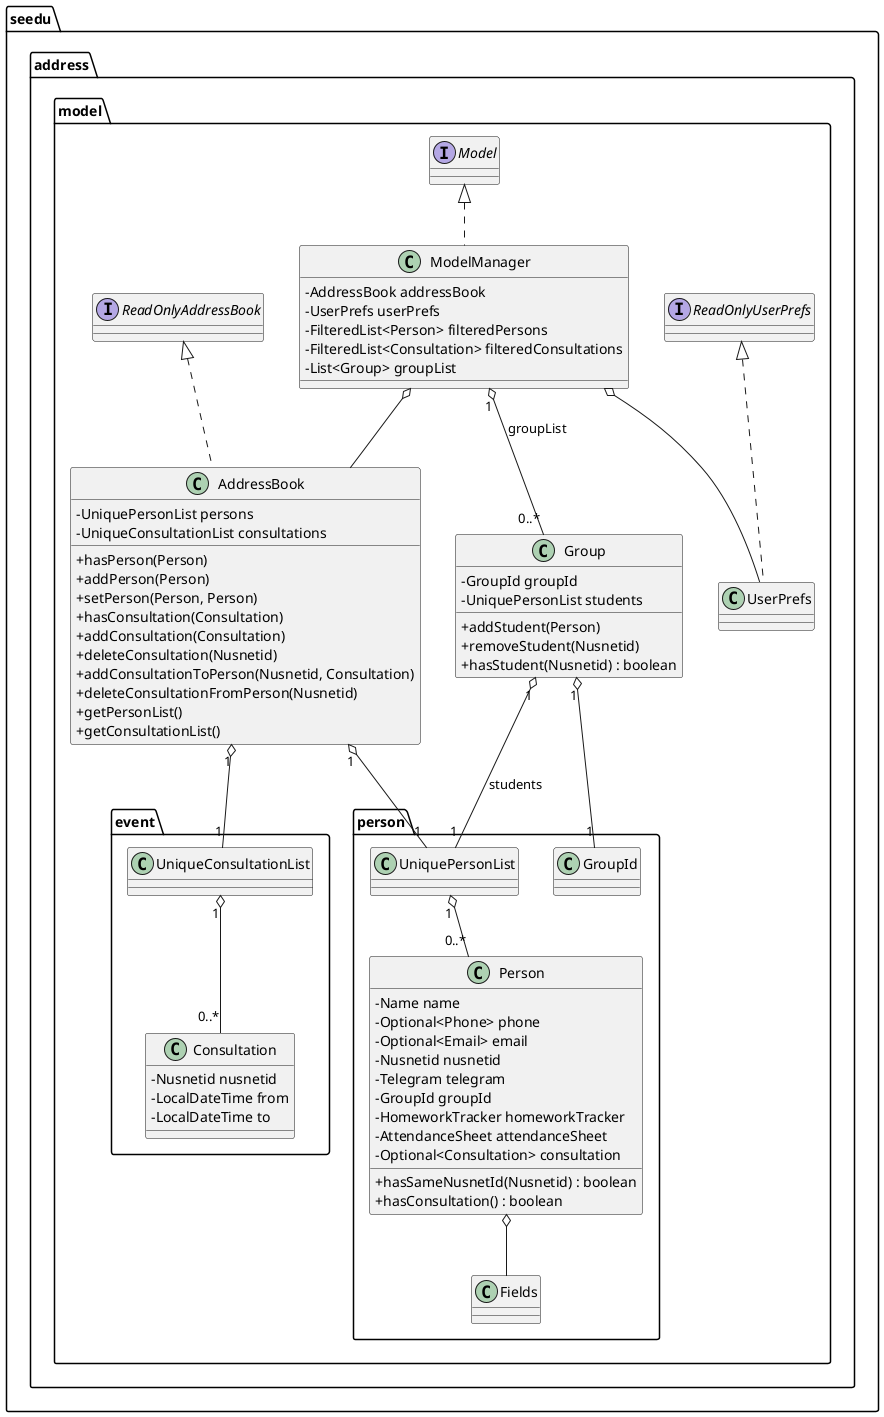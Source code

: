 @startuml
' Better Model Class Diagram (accurate to current codebase)

skinparam classAttributeIconSize 0

package "seedu.address.model" {
  interface ReadOnlyAddressBook

  class AddressBook {
    - UniquePersonList persons
    - UniqueConsultationList consultations
    + hasPerson(Person)
    + addPerson(Person)
    + setPerson(Person, Person)
    + hasConsultation(Consultation)
    + addConsultation(Consultation)
    + deleteConsultation(Nusnetid)
    + addConsultationToPerson(Nusnetid, Consultation)
    + deleteConsultationFromPerson(Nusnetid)
    + getPersonList()
    + getConsultationList()
  }

  interface Model {

  }

  class ModelManager {
    - AddressBook addressBook
    - UserPrefs userPrefs
    - FilteredList<Person> filteredPersons
    - FilteredList<Consultation> filteredConsultations
    - List<Group> groupList
  }

  class UserPrefs
  interface ReadOnlyUserPrefs

  class Group {
    - GroupId groupId
    - UniquePersonList students
    + addStudent(Person)
    + removeStudent(Nusnetid)
    + hasStudent(Nusnetid) : boolean
  }
}

package "seedu.address.model.person" {
  class UniquePersonList

  class Person {
    - Name name
    - Optional<Phone> phone
    - Optional<Email> email
    - Nusnetid nusnetid
    - Telegram telegram
    - GroupId groupId
    - HomeworkTracker homeworkTracker
    - AttendanceSheet attendanceSheet
    - Optional<Consultation> consultation
    + hasSameNusnetId(Nusnetid) : boolean
    + hasConsultation() : boolean
  }
  class Fields {
  }
}

package "seedu.address.model.event" {
  class Consultation {
    - Nusnetid nusnetid
    - LocalDateTime from
    - LocalDateTime to
  }
  class UniqueConsultationList
}

' interfaces and implementation
ReadOnlyAddressBook <|.. AddressBook
Model <|.. ModelManager
ReadOnlyUserPrefs <|.. UserPrefs

' major compositions/associations
ModelManager o-- AddressBook
ModelManager o-- UserPrefs
ModelManager "1" o-- "0..*" Group : groupList

AddressBook "1" o-- "1" UniquePersonList
AddressBook "1" o-- "1" UniqueConsultationList
UniquePersonList "1" o-- "0..*" Person
UniqueConsultationList "1" o-- "0..*" Consultation

Group "1" o-- "1" seedu.address.model.person.GroupId
Group "1" o-- "1" UniquePersonList : students

Person  o-- Fields

@enduml
